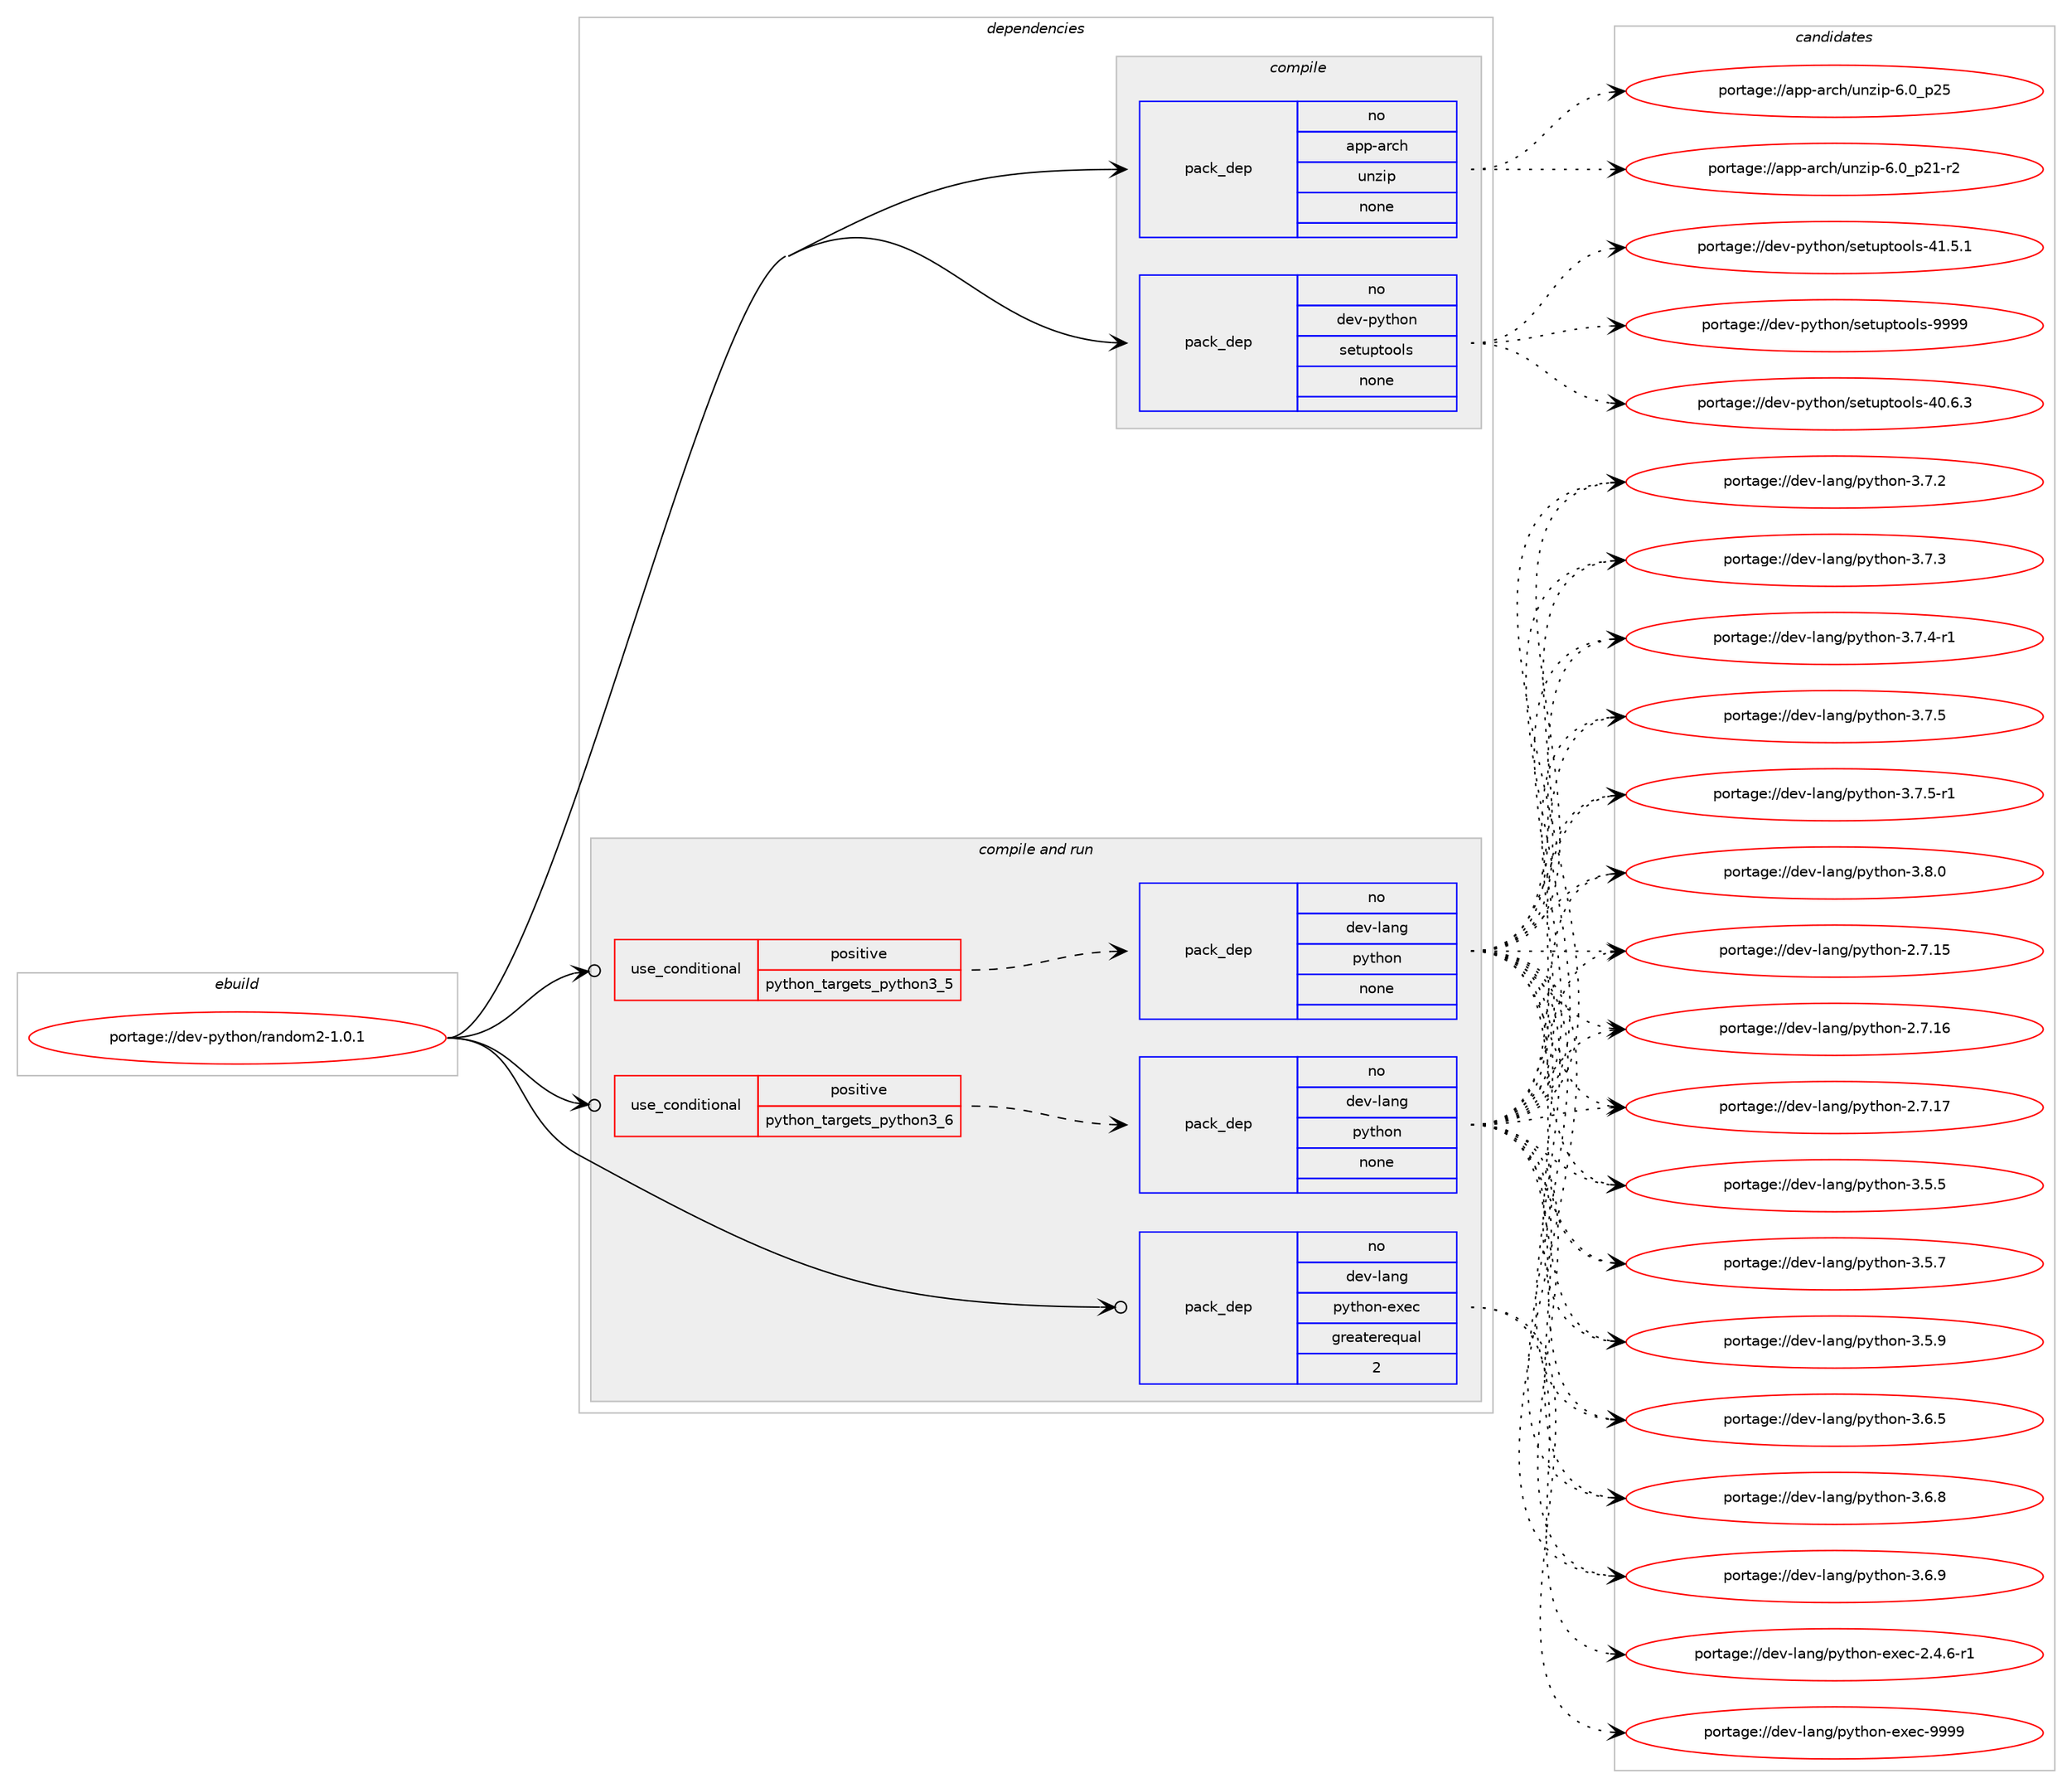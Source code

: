 digraph prolog {

# *************
# Graph options
# *************

newrank=true;
concentrate=true;
compound=true;
graph [rankdir=LR,fontname=Helvetica,fontsize=10,ranksep=1.5];#, ranksep=2.5, nodesep=0.2];
edge  [arrowhead=vee];
node  [fontname=Helvetica,fontsize=10];

# **********
# The ebuild
# **********

subgraph cluster_leftcol {
color=gray;
rank=same;
label=<<i>ebuild</i>>;
id [label="portage://dev-python/random2-1.0.1", color=red, width=4, href="../dev-python/random2-1.0.1.svg"];
}

# ****************
# The dependencies
# ****************

subgraph cluster_midcol {
color=gray;
label=<<i>dependencies</i>>;
subgraph cluster_compile {
fillcolor="#eeeeee";
style=filled;
label=<<i>compile</i>>;
subgraph pack128402 {
dependency169506 [label=<<TABLE BORDER="0" CELLBORDER="1" CELLSPACING="0" CELLPADDING="4" WIDTH="220"><TR><TD ROWSPAN="6" CELLPADDING="30">pack_dep</TD></TR><TR><TD WIDTH="110">no</TD></TR><TR><TD>app-arch</TD></TR><TR><TD>unzip</TD></TR><TR><TD>none</TD></TR><TR><TD></TD></TR></TABLE>>, shape=none, color=blue];
}
id:e -> dependency169506:w [weight=20,style="solid",arrowhead="vee"];
subgraph pack128403 {
dependency169507 [label=<<TABLE BORDER="0" CELLBORDER="1" CELLSPACING="0" CELLPADDING="4" WIDTH="220"><TR><TD ROWSPAN="6" CELLPADDING="30">pack_dep</TD></TR><TR><TD WIDTH="110">no</TD></TR><TR><TD>dev-python</TD></TR><TR><TD>setuptools</TD></TR><TR><TD>none</TD></TR><TR><TD></TD></TR></TABLE>>, shape=none, color=blue];
}
id:e -> dependency169507:w [weight=20,style="solid",arrowhead="vee"];
}
subgraph cluster_compileandrun {
fillcolor="#eeeeee";
style=filled;
label=<<i>compile and run</i>>;
subgraph cond37706 {
dependency169508 [label=<<TABLE BORDER="0" CELLBORDER="1" CELLSPACING="0" CELLPADDING="4"><TR><TD ROWSPAN="3" CELLPADDING="10">use_conditional</TD></TR><TR><TD>positive</TD></TR><TR><TD>python_targets_python3_5</TD></TR></TABLE>>, shape=none, color=red];
subgraph pack128404 {
dependency169509 [label=<<TABLE BORDER="0" CELLBORDER="1" CELLSPACING="0" CELLPADDING="4" WIDTH="220"><TR><TD ROWSPAN="6" CELLPADDING="30">pack_dep</TD></TR><TR><TD WIDTH="110">no</TD></TR><TR><TD>dev-lang</TD></TR><TR><TD>python</TD></TR><TR><TD>none</TD></TR><TR><TD></TD></TR></TABLE>>, shape=none, color=blue];
}
dependency169508:e -> dependency169509:w [weight=20,style="dashed",arrowhead="vee"];
}
id:e -> dependency169508:w [weight=20,style="solid",arrowhead="odotvee"];
subgraph cond37707 {
dependency169510 [label=<<TABLE BORDER="0" CELLBORDER="1" CELLSPACING="0" CELLPADDING="4"><TR><TD ROWSPAN="3" CELLPADDING="10">use_conditional</TD></TR><TR><TD>positive</TD></TR><TR><TD>python_targets_python3_6</TD></TR></TABLE>>, shape=none, color=red];
subgraph pack128405 {
dependency169511 [label=<<TABLE BORDER="0" CELLBORDER="1" CELLSPACING="0" CELLPADDING="4" WIDTH="220"><TR><TD ROWSPAN="6" CELLPADDING="30">pack_dep</TD></TR><TR><TD WIDTH="110">no</TD></TR><TR><TD>dev-lang</TD></TR><TR><TD>python</TD></TR><TR><TD>none</TD></TR><TR><TD></TD></TR></TABLE>>, shape=none, color=blue];
}
dependency169510:e -> dependency169511:w [weight=20,style="dashed",arrowhead="vee"];
}
id:e -> dependency169510:w [weight=20,style="solid",arrowhead="odotvee"];
subgraph pack128406 {
dependency169512 [label=<<TABLE BORDER="0" CELLBORDER="1" CELLSPACING="0" CELLPADDING="4" WIDTH="220"><TR><TD ROWSPAN="6" CELLPADDING="30">pack_dep</TD></TR><TR><TD WIDTH="110">no</TD></TR><TR><TD>dev-lang</TD></TR><TR><TD>python-exec</TD></TR><TR><TD>greaterequal</TD></TR><TR><TD>2</TD></TR></TABLE>>, shape=none, color=blue];
}
id:e -> dependency169512:w [weight=20,style="solid",arrowhead="odotvee"];
}
subgraph cluster_run {
fillcolor="#eeeeee";
style=filled;
label=<<i>run</i>>;
}
}

# **************
# The candidates
# **************

subgraph cluster_choices {
rank=same;
color=gray;
label=<<i>candidates</i>>;

subgraph choice128402 {
color=black;
nodesep=1;
choiceportage9711211245971149910447117110122105112455446489511250494511450 [label="portage://app-arch/unzip-6.0_p21-r2", color=red, width=4,href="../app-arch/unzip-6.0_p21-r2.svg"];
choiceportage971121124597114991044711711012210511245544648951125053 [label="portage://app-arch/unzip-6.0_p25", color=red, width=4,href="../app-arch/unzip-6.0_p25.svg"];
dependency169506:e -> choiceportage9711211245971149910447117110122105112455446489511250494511450:w [style=dotted,weight="100"];
dependency169506:e -> choiceportage971121124597114991044711711012210511245544648951125053:w [style=dotted,weight="100"];
}
subgraph choice128403 {
color=black;
nodesep=1;
choiceportage100101118451121211161041111104711510111611711211611111110811545524846544651 [label="portage://dev-python/setuptools-40.6.3", color=red, width=4,href="../dev-python/setuptools-40.6.3.svg"];
choiceportage100101118451121211161041111104711510111611711211611111110811545524946534649 [label="portage://dev-python/setuptools-41.5.1", color=red, width=4,href="../dev-python/setuptools-41.5.1.svg"];
choiceportage10010111845112121116104111110471151011161171121161111111081154557575757 [label="portage://dev-python/setuptools-9999", color=red, width=4,href="../dev-python/setuptools-9999.svg"];
dependency169507:e -> choiceportage100101118451121211161041111104711510111611711211611111110811545524846544651:w [style=dotted,weight="100"];
dependency169507:e -> choiceportage100101118451121211161041111104711510111611711211611111110811545524946534649:w [style=dotted,weight="100"];
dependency169507:e -> choiceportage10010111845112121116104111110471151011161171121161111111081154557575757:w [style=dotted,weight="100"];
}
subgraph choice128404 {
color=black;
nodesep=1;
choiceportage10010111845108971101034711212111610411111045504655464953 [label="portage://dev-lang/python-2.7.15", color=red, width=4,href="../dev-lang/python-2.7.15.svg"];
choiceportage10010111845108971101034711212111610411111045504655464954 [label="portage://dev-lang/python-2.7.16", color=red, width=4,href="../dev-lang/python-2.7.16.svg"];
choiceportage10010111845108971101034711212111610411111045504655464955 [label="portage://dev-lang/python-2.7.17", color=red, width=4,href="../dev-lang/python-2.7.17.svg"];
choiceportage100101118451089711010347112121116104111110455146534653 [label="portage://dev-lang/python-3.5.5", color=red, width=4,href="../dev-lang/python-3.5.5.svg"];
choiceportage100101118451089711010347112121116104111110455146534655 [label="portage://dev-lang/python-3.5.7", color=red, width=4,href="../dev-lang/python-3.5.7.svg"];
choiceportage100101118451089711010347112121116104111110455146534657 [label="portage://dev-lang/python-3.5.9", color=red, width=4,href="../dev-lang/python-3.5.9.svg"];
choiceportage100101118451089711010347112121116104111110455146544653 [label="portage://dev-lang/python-3.6.5", color=red, width=4,href="../dev-lang/python-3.6.5.svg"];
choiceportage100101118451089711010347112121116104111110455146544656 [label="portage://dev-lang/python-3.6.8", color=red, width=4,href="../dev-lang/python-3.6.8.svg"];
choiceportage100101118451089711010347112121116104111110455146544657 [label="portage://dev-lang/python-3.6.9", color=red, width=4,href="../dev-lang/python-3.6.9.svg"];
choiceportage100101118451089711010347112121116104111110455146554650 [label="portage://dev-lang/python-3.7.2", color=red, width=4,href="../dev-lang/python-3.7.2.svg"];
choiceportage100101118451089711010347112121116104111110455146554651 [label="portage://dev-lang/python-3.7.3", color=red, width=4,href="../dev-lang/python-3.7.3.svg"];
choiceportage1001011184510897110103471121211161041111104551465546524511449 [label="portage://dev-lang/python-3.7.4-r1", color=red, width=4,href="../dev-lang/python-3.7.4-r1.svg"];
choiceportage100101118451089711010347112121116104111110455146554653 [label="portage://dev-lang/python-3.7.5", color=red, width=4,href="../dev-lang/python-3.7.5.svg"];
choiceportage1001011184510897110103471121211161041111104551465546534511449 [label="portage://dev-lang/python-3.7.5-r1", color=red, width=4,href="../dev-lang/python-3.7.5-r1.svg"];
choiceportage100101118451089711010347112121116104111110455146564648 [label="portage://dev-lang/python-3.8.0", color=red, width=4,href="../dev-lang/python-3.8.0.svg"];
dependency169509:e -> choiceportage10010111845108971101034711212111610411111045504655464953:w [style=dotted,weight="100"];
dependency169509:e -> choiceportage10010111845108971101034711212111610411111045504655464954:w [style=dotted,weight="100"];
dependency169509:e -> choiceportage10010111845108971101034711212111610411111045504655464955:w [style=dotted,weight="100"];
dependency169509:e -> choiceportage100101118451089711010347112121116104111110455146534653:w [style=dotted,weight="100"];
dependency169509:e -> choiceportage100101118451089711010347112121116104111110455146534655:w [style=dotted,weight="100"];
dependency169509:e -> choiceportage100101118451089711010347112121116104111110455146534657:w [style=dotted,weight="100"];
dependency169509:e -> choiceportage100101118451089711010347112121116104111110455146544653:w [style=dotted,weight="100"];
dependency169509:e -> choiceportage100101118451089711010347112121116104111110455146544656:w [style=dotted,weight="100"];
dependency169509:e -> choiceportage100101118451089711010347112121116104111110455146544657:w [style=dotted,weight="100"];
dependency169509:e -> choiceportage100101118451089711010347112121116104111110455146554650:w [style=dotted,weight="100"];
dependency169509:e -> choiceportage100101118451089711010347112121116104111110455146554651:w [style=dotted,weight="100"];
dependency169509:e -> choiceportage1001011184510897110103471121211161041111104551465546524511449:w [style=dotted,weight="100"];
dependency169509:e -> choiceportage100101118451089711010347112121116104111110455146554653:w [style=dotted,weight="100"];
dependency169509:e -> choiceportage1001011184510897110103471121211161041111104551465546534511449:w [style=dotted,weight="100"];
dependency169509:e -> choiceportage100101118451089711010347112121116104111110455146564648:w [style=dotted,weight="100"];
}
subgraph choice128405 {
color=black;
nodesep=1;
choiceportage10010111845108971101034711212111610411111045504655464953 [label="portage://dev-lang/python-2.7.15", color=red, width=4,href="../dev-lang/python-2.7.15.svg"];
choiceportage10010111845108971101034711212111610411111045504655464954 [label="portage://dev-lang/python-2.7.16", color=red, width=4,href="../dev-lang/python-2.7.16.svg"];
choiceportage10010111845108971101034711212111610411111045504655464955 [label="portage://dev-lang/python-2.7.17", color=red, width=4,href="../dev-lang/python-2.7.17.svg"];
choiceportage100101118451089711010347112121116104111110455146534653 [label="portage://dev-lang/python-3.5.5", color=red, width=4,href="../dev-lang/python-3.5.5.svg"];
choiceportage100101118451089711010347112121116104111110455146534655 [label="portage://dev-lang/python-3.5.7", color=red, width=4,href="../dev-lang/python-3.5.7.svg"];
choiceportage100101118451089711010347112121116104111110455146534657 [label="portage://dev-lang/python-3.5.9", color=red, width=4,href="../dev-lang/python-3.5.9.svg"];
choiceportage100101118451089711010347112121116104111110455146544653 [label="portage://dev-lang/python-3.6.5", color=red, width=4,href="../dev-lang/python-3.6.5.svg"];
choiceportage100101118451089711010347112121116104111110455146544656 [label="portage://dev-lang/python-3.6.8", color=red, width=4,href="../dev-lang/python-3.6.8.svg"];
choiceportage100101118451089711010347112121116104111110455146544657 [label="portage://dev-lang/python-3.6.9", color=red, width=4,href="../dev-lang/python-3.6.9.svg"];
choiceportage100101118451089711010347112121116104111110455146554650 [label="portage://dev-lang/python-3.7.2", color=red, width=4,href="../dev-lang/python-3.7.2.svg"];
choiceportage100101118451089711010347112121116104111110455146554651 [label="portage://dev-lang/python-3.7.3", color=red, width=4,href="../dev-lang/python-3.7.3.svg"];
choiceportage1001011184510897110103471121211161041111104551465546524511449 [label="portage://dev-lang/python-3.7.4-r1", color=red, width=4,href="../dev-lang/python-3.7.4-r1.svg"];
choiceportage100101118451089711010347112121116104111110455146554653 [label="portage://dev-lang/python-3.7.5", color=red, width=4,href="../dev-lang/python-3.7.5.svg"];
choiceportage1001011184510897110103471121211161041111104551465546534511449 [label="portage://dev-lang/python-3.7.5-r1", color=red, width=4,href="../dev-lang/python-3.7.5-r1.svg"];
choiceportage100101118451089711010347112121116104111110455146564648 [label="portage://dev-lang/python-3.8.0", color=red, width=4,href="../dev-lang/python-3.8.0.svg"];
dependency169511:e -> choiceportage10010111845108971101034711212111610411111045504655464953:w [style=dotted,weight="100"];
dependency169511:e -> choiceportage10010111845108971101034711212111610411111045504655464954:w [style=dotted,weight="100"];
dependency169511:e -> choiceportage10010111845108971101034711212111610411111045504655464955:w [style=dotted,weight="100"];
dependency169511:e -> choiceportage100101118451089711010347112121116104111110455146534653:w [style=dotted,weight="100"];
dependency169511:e -> choiceportage100101118451089711010347112121116104111110455146534655:w [style=dotted,weight="100"];
dependency169511:e -> choiceportage100101118451089711010347112121116104111110455146534657:w [style=dotted,weight="100"];
dependency169511:e -> choiceportage100101118451089711010347112121116104111110455146544653:w [style=dotted,weight="100"];
dependency169511:e -> choiceportage100101118451089711010347112121116104111110455146544656:w [style=dotted,weight="100"];
dependency169511:e -> choiceportage100101118451089711010347112121116104111110455146544657:w [style=dotted,weight="100"];
dependency169511:e -> choiceportage100101118451089711010347112121116104111110455146554650:w [style=dotted,weight="100"];
dependency169511:e -> choiceportage100101118451089711010347112121116104111110455146554651:w [style=dotted,weight="100"];
dependency169511:e -> choiceportage1001011184510897110103471121211161041111104551465546524511449:w [style=dotted,weight="100"];
dependency169511:e -> choiceportage100101118451089711010347112121116104111110455146554653:w [style=dotted,weight="100"];
dependency169511:e -> choiceportage1001011184510897110103471121211161041111104551465546534511449:w [style=dotted,weight="100"];
dependency169511:e -> choiceportage100101118451089711010347112121116104111110455146564648:w [style=dotted,weight="100"];
}
subgraph choice128406 {
color=black;
nodesep=1;
choiceportage10010111845108971101034711212111610411111045101120101994550465246544511449 [label="portage://dev-lang/python-exec-2.4.6-r1", color=red, width=4,href="../dev-lang/python-exec-2.4.6-r1.svg"];
choiceportage10010111845108971101034711212111610411111045101120101994557575757 [label="portage://dev-lang/python-exec-9999", color=red, width=4,href="../dev-lang/python-exec-9999.svg"];
dependency169512:e -> choiceportage10010111845108971101034711212111610411111045101120101994550465246544511449:w [style=dotted,weight="100"];
dependency169512:e -> choiceportage10010111845108971101034711212111610411111045101120101994557575757:w [style=dotted,weight="100"];
}
}

}
